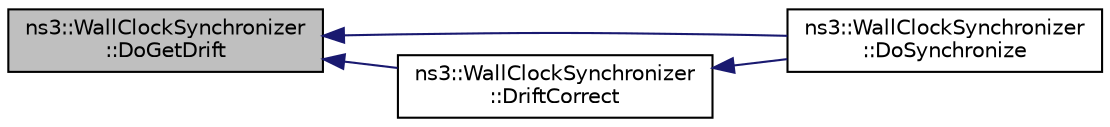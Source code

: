 digraph "ns3::WallClockSynchronizer::DoGetDrift"
{
  edge [fontname="Helvetica",fontsize="10",labelfontname="Helvetica",labelfontsize="10"];
  node [fontname="Helvetica",fontsize="10",shape=record];
  rankdir="LR";
  Node1 [label="ns3::WallClockSynchronizer\l::DoGetDrift",height=0.2,width=0.4,color="black", fillcolor="grey75", style="filled", fontcolor="black"];
  Node1 -> Node2 [dir="back",color="midnightblue",fontsize="10",style="solid"];
  Node2 [label="ns3::WallClockSynchronizer\l::DoSynchronize",height=0.2,width=0.4,color="black", fillcolor="white", style="filled",URL="$d4/d79/classns3_1_1WallClockSynchronizer.html#a2239c8d81f229d97bf4a3585031fb5ea",tooltip="Wait until the real time is in sync with the specified simulation time. "];
  Node1 -> Node3 [dir="back",color="midnightblue",fontsize="10",style="solid"];
  Node3 [label="ns3::WallClockSynchronizer\l::DriftCorrect",height=0.2,width=0.4,color="black", fillcolor="white", style="filled",URL="$d4/d79/classns3_1_1WallClockSynchronizer.html#af9eaa5c3014c416b69176fa2234aee90",tooltip="Compute a correction to the nominal delay to account for realtime drift since the last DoSynchronize..."];
  Node3 -> Node2 [dir="back",color="midnightblue",fontsize="10",style="solid"];
}
